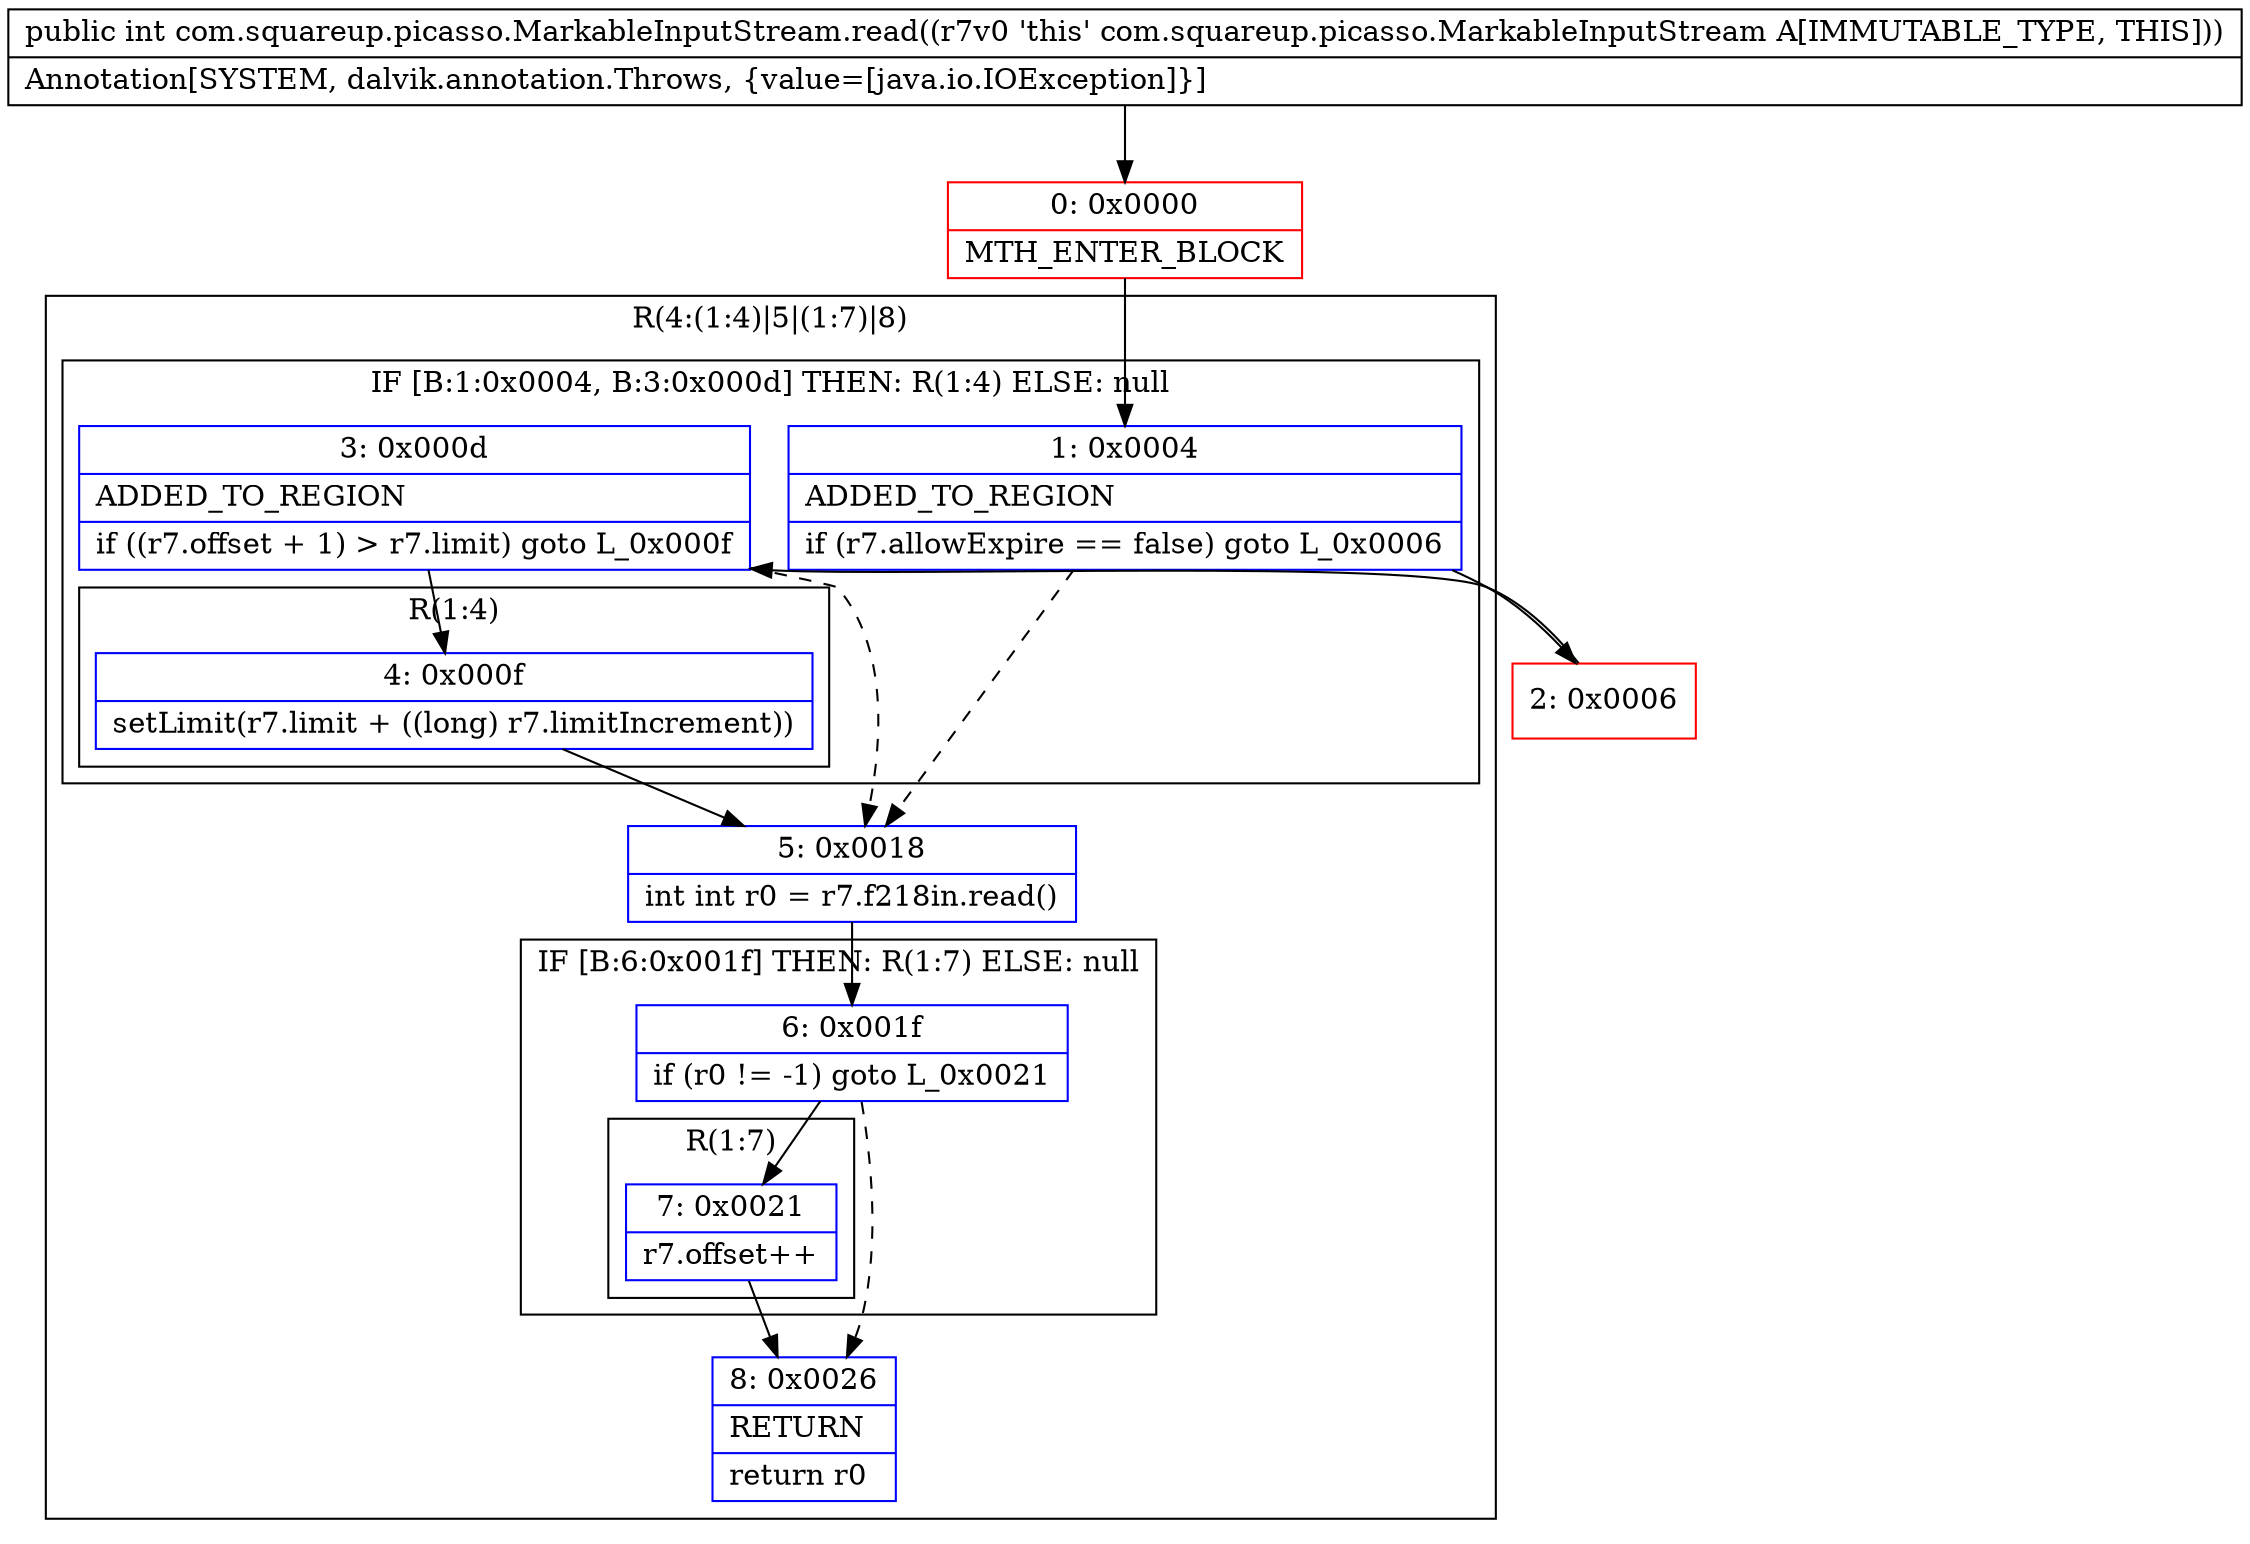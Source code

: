 digraph "CFG forcom.squareup.picasso.MarkableInputStream.read()I" {
subgraph cluster_Region_779737245 {
label = "R(4:(1:4)|5|(1:7)|8)";
node [shape=record,color=blue];
subgraph cluster_IfRegion_1833143188 {
label = "IF [B:1:0x0004, B:3:0x000d] THEN: R(1:4) ELSE: null";
node [shape=record,color=blue];
Node_1 [shape=record,label="{1\:\ 0x0004|ADDED_TO_REGION\l|if (r7.allowExpire == false) goto L_0x0006\l}"];
Node_3 [shape=record,label="{3\:\ 0x000d|ADDED_TO_REGION\l|if ((r7.offset + 1) \> r7.limit) goto L_0x000f\l}"];
subgraph cluster_Region_1871276393 {
label = "R(1:4)";
node [shape=record,color=blue];
Node_4 [shape=record,label="{4\:\ 0x000f|setLimit(r7.limit + ((long) r7.limitIncrement))\l}"];
}
}
Node_5 [shape=record,label="{5\:\ 0x0018|int int r0 = r7.f218in.read()\l}"];
subgraph cluster_IfRegion_91246536 {
label = "IF [B:6:0x001f] THEN: R(1:7) ELSE: null";
node [shape=record,color=blue];
Node_6 [shape=record,label="{6\:\ 0x001f|if (r0 != \-1) goto L_0x0021\l}"];
subgraph cluster_Region_887220455 {
label = "R(1:7)";
node [shape=record,color=blue];
Node_7 [shape=record,label="{7\:\ 0x0021|r7.offset++\l}"];
}
}
Node_8 [shape=record,label="{8\:\ 0x0026|RETURN\l|return r0\l}"];
}
Node_0 [shape=record,color=red,label="{0\:\ 0x0000|MTH_ENTER_BLOCK\l}"];
Node_2 [shape=record,color=red,label="{2\:\ 0x0006}"];
MethodNode[shape=record,label="{public int com.squareup.picasso.MarkableInputStream.read((r7v0 'this' com.squareup.picasso.MarkableInputStream A[IMMUTABLE_TYPE, THIS]))  | Annotation[SYSTEM, dalvik.annotation.Throws, \{value=[java.io.IOException]\}]\l}"];
MethodNode -> Node_0;
Node_1 -> Node_2;
Node_1 -> Node_5[style=dashed];
Node_3 -> Node_4;
Node_3 -> Node_5[style=dashed];
Node_4 -> Node_5;
Node_5 -> Node_6;
Node_6 -> Node_7;
Node_6 -> Node_8[style=dashed];
Node_7 -> Node_8;
Node_0 -> Node_1;
Node_2 -> Node_3;
}

